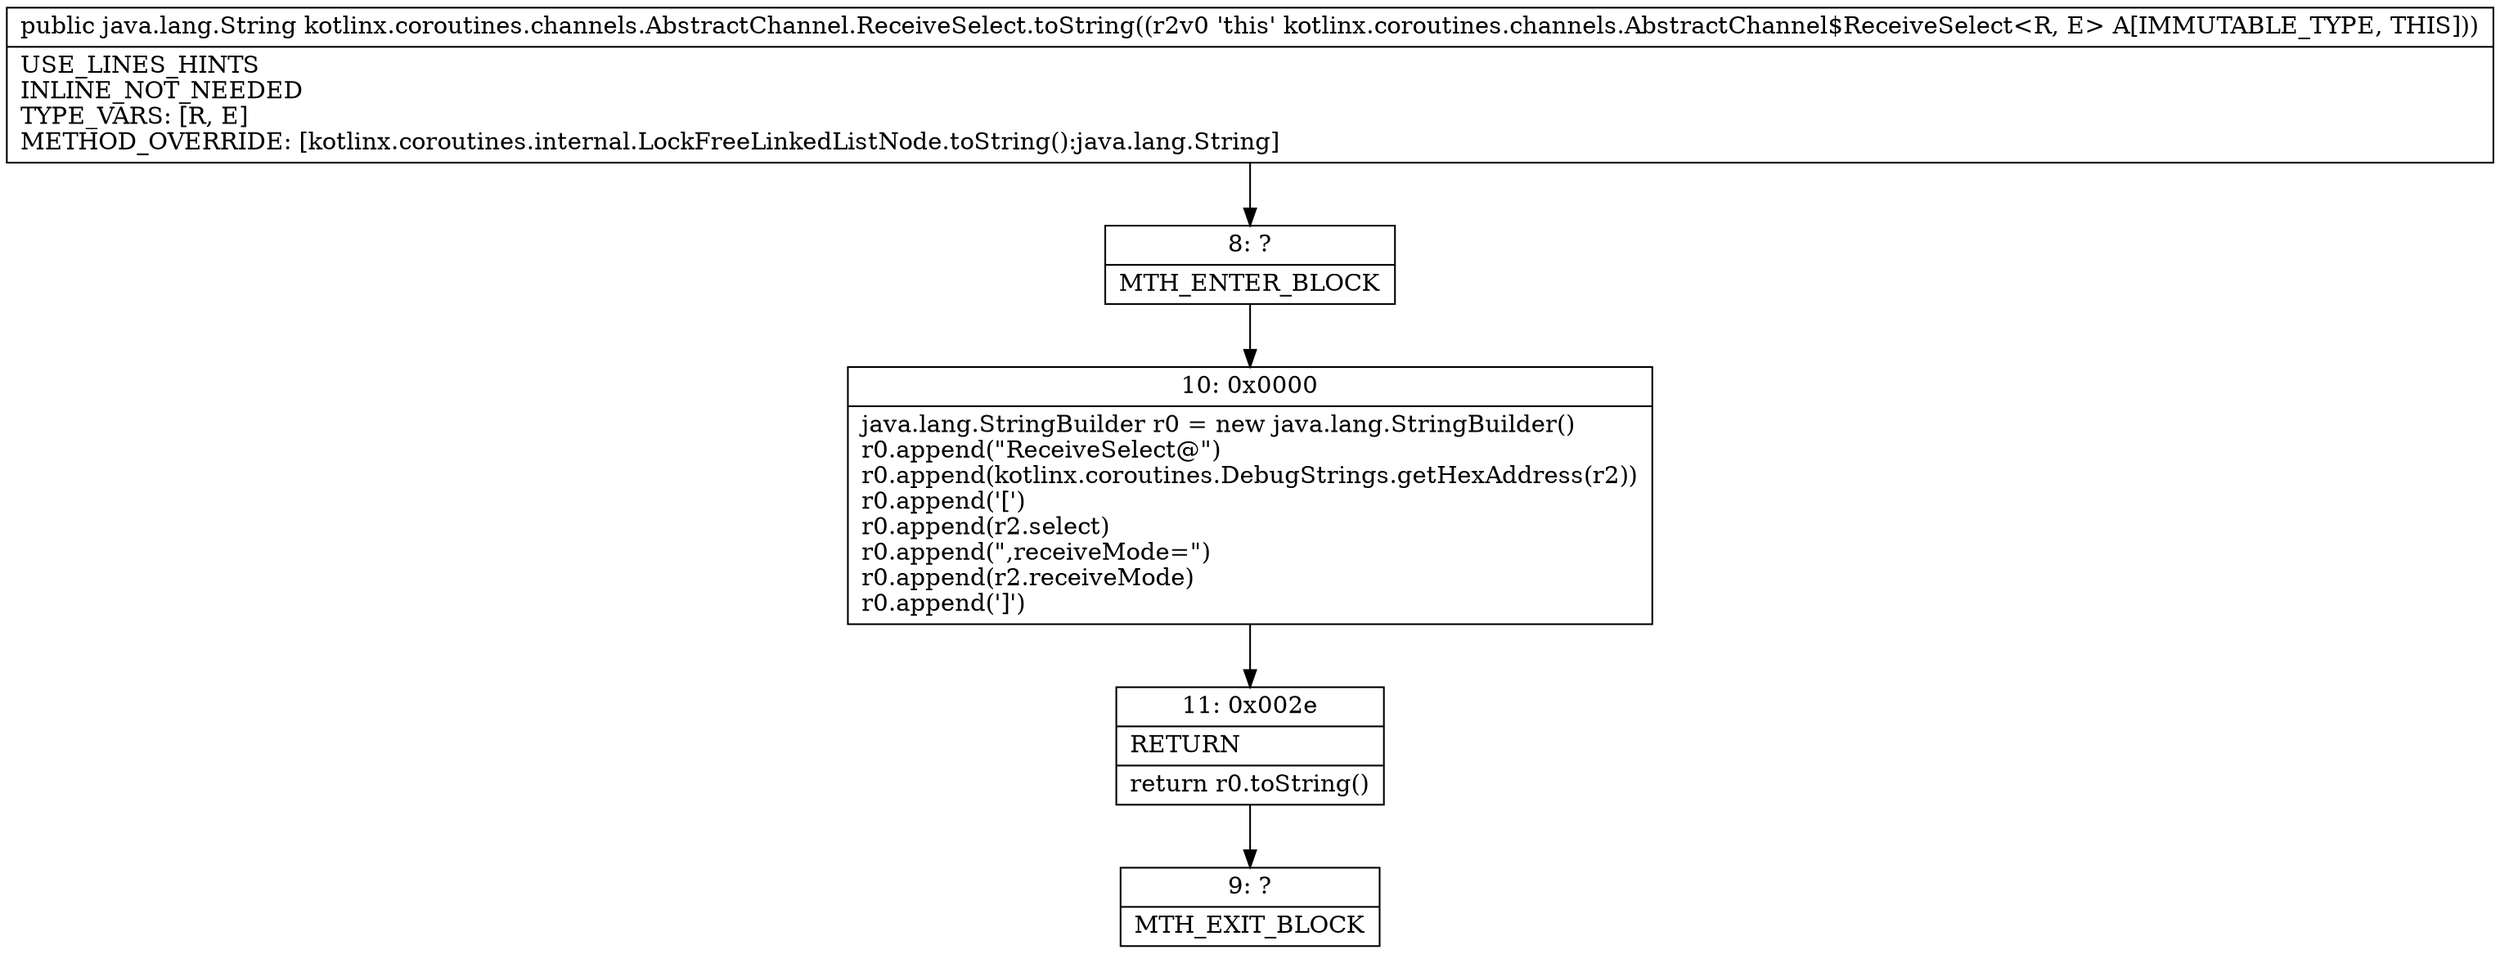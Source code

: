 digraph "CFG forkotlinx.coroutines.channels.AbstractChannel.ReceiveSelect.toString()Ljava\/lang\/String;" {
Node_8 [shape=record,label="{8\:\ ?|MTH_ENTER_BLOCK\l}"];
Node_10 [shape=record,label="{10\:\ 0x0000|java.lang.StringBuilder r0 = new java.lang.StringBuilder()\lr0.append(\"ReceiveSelect@\")\lr0.append(kotlinx.coroutines.DebugStrings.getHexAddress(r2))\lr0.append('[')\lr0.append(r2.select)\lr0.append(\",receiveMode=\")\lr0.append(r2.receiveMode)\lr0.append(']')\l}"];
Node_11 [shape=record,label="{11\:\ 0x002e|RETURN\l|return r0.toString()\l}"];
Node_9 [shape=record,label="{9\:\ ?|MTH_EXIT_BLOCK\l}"];
MethodNode[shape=record,label="{public java.lang.String kotlinx.coroutines.channels.AbstractChannel.ReceiveSelect.toString((r2v0 'this' kotlinx.coroutines.channels.AbstractChannel$ReceiveSelect\<R, E\> A[IMMUTABLE_TYPE, THIS]))  | USE_LINES_HINTS\lINLINE_NOT_NEEDED\lTYPE_VARS: [R, E]\lMETHOD_OVERRIDE: [kotlinx.coroutines.internal.LockFreeLinkedListNode.toString():java.lang.String]\l}"];
MethodNode -> Node_8;Node_8 -> Node_10;
Node_10 -> Node_11;
Node_11 -> Node_9;
}


